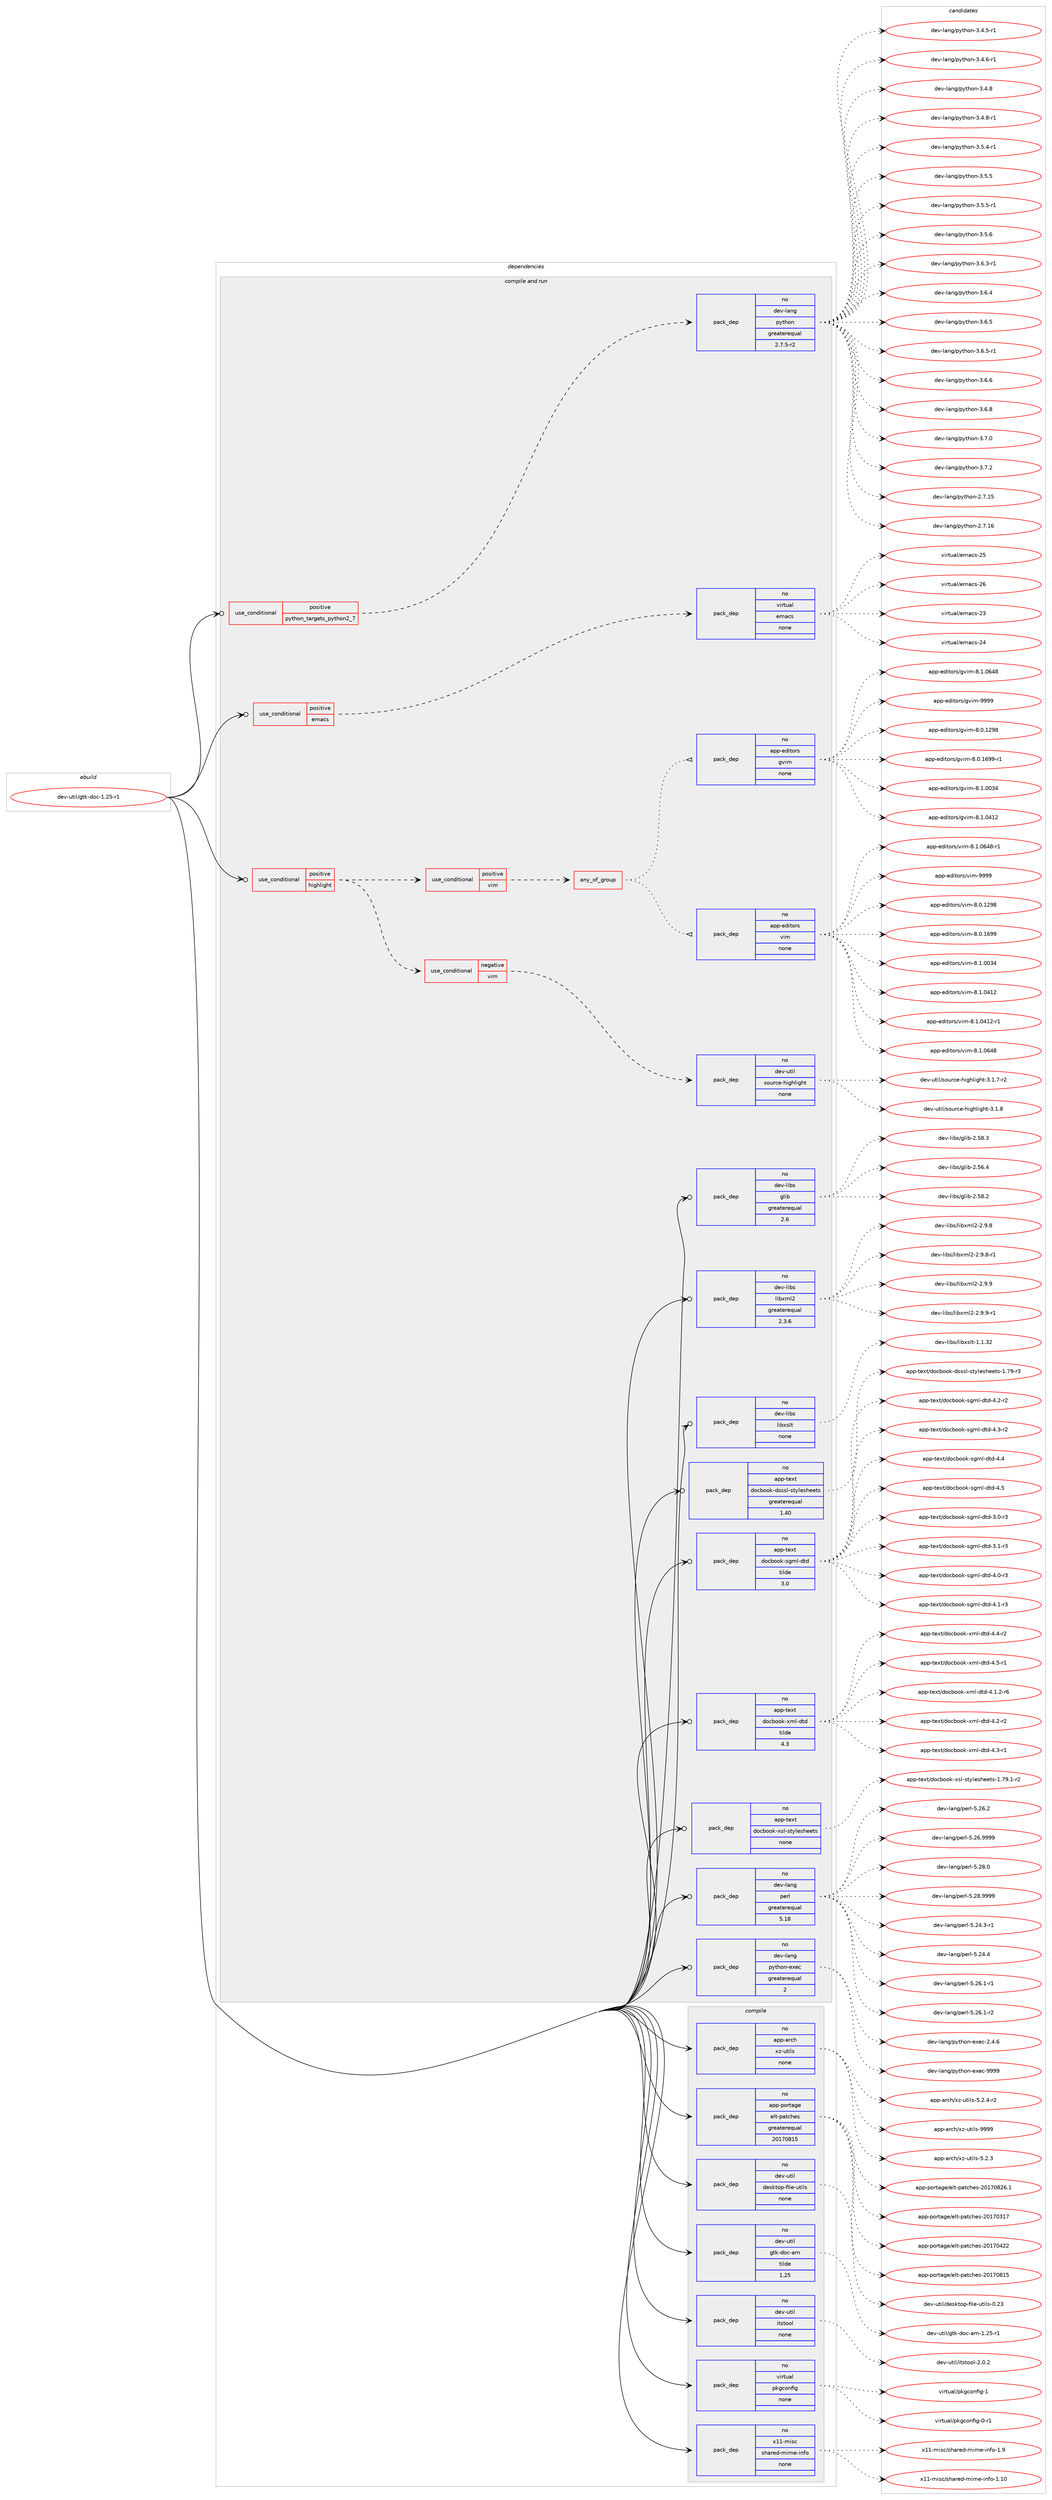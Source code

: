 digraph prolog {

# *************
# Graph options
# *************

newrank=true;
concentrate=true;
compound=true;
graph [rankdir=LR,fontname=Helvetica,fontsize=10,ranksep=1.5];#, ranksep=2.5, nodesep=0.2];
edge  [arrowhead=vee];
node  [fontname=Helvetica,fontsize=10];

# **********
# The ebuild
# **********

subgraph cluster_leftcol {
color=gray;
rank=same;
label=<<i>ebuild</i>>;
id [label="dev-util/gtk-doc-1.25-r1", color=red, width=4, href="../dev-util/gtk-doc-1.25-r1.svg"];
}

# ****************
# The dependencies
# ****************

subgraph cluster_midcol {
color=gray;
label=<<i>dependencies</i>>;
subgraph cluster_compile {
fillcolor="#eeeeee";
style=filled;
label=<<i>compile</i>>;
subgraph pack1097955 {
dependency1546121 [label=<<TABLE BORDER="0" CELLBORDER="1" CELLSPACING="0" CELLPADDING="4" WIDTH="220"><TR><TD ROWSPAN="6" CELLPADDING="30">pack_dep</TD></TR><TR><TD WIDTH="110">no</TD></TR><TR><TD>app-arch</TD></TR><TR><TD>xz-utils</TD></TR><TR><TD>none</TD></TR><TR><TD></TD></TR></TABLE>>, shape=none, color=blue];
}
id:e -> dependency1546121:w [weight=20,style="solid",arrowhead="vee"];
subgraph pack1097956 {
dependency1546122 [label=<<TABLE BORDER="0" CELLBORDER="1" CELLSPACING="0" CELLPADDING="4" WIDTH="220"><TR><TD ROWSPAN="6" CELLPADDING="30">pack_dep</TD></TR><TR><TD WIDTH="110">no</TD></TR><TR><TD>app-portage</TD></TR><TR><TD>elt-patches</TD></TR><TR><TD>greaterequal</TD></TR><TR><TD>20170815</TD></TR></TABLE>>, shape=none, color=blue];
}
id:e -> dependency1546122:w [weight=20,style="solid",arrowhead="vee"];
subgraph pack1097957 {
dependency1546123 [label=<<TABLE BORDER="0" CELLBORDER="1" CELLSPACING="0" CELLPADDING="4" WIDTH="220"><TR><TD ROWSPAN="6" CELLPADDING="30">pack_dep</TD></TR><TR><TD WIDTH="110">no</TD></TR><TR><TD>dev-util</TD></TR><TR><TD>desktop-file-utils</TD></TR><TR><TD>none</TD></TR><TR><TD></TD></TR></TABLE>>, shape=none, color=blue];
}
id:e -> dependency1546123:w [weight=20,style="solid",arrowhead="vee"];
subgraph pack1097958 {
dependency1546124 [label=<<TABLE BORDER="0" CELLBORDER="1" CELLSPACING="0" CELLPADDING="4" WIDTH="220"><TR><TD ROWSPAN="6" CELLPADDING="30">pack_dep</TD></TR><TR><TD WIDTH="110">no</TD></TR><TR><TD>dev-util</TD></TR><TR><TD>gtk-doc-am</TD></TR><TR><TD>tilde</TD></TR><TR><TD>1.25</TD></TR></TABLE>>, shape=none, color=blue];
}
id:e -> dependency1546124:w [weight=20,style="solid",arrowhead="vee"];
subgraph pack1097959 {
dependency1546125 [label=<<TABLE BORDER="0" CELLBORDER="1" CELLSPACING="0" CELLPADDING="4" WIDTH="220"><TR><TD ROWSPAN="6" CELLPADDING="30">pack_dep</TD></TR><TR><TD WIDTH="110">no</TD></TR><TR><TD>dev-util</TD></TR><TR><TD>itstool</TD></TR><TR><TD>none</TD></TR><TR><TD></TD></TR></TABLE>>, shape=none, color=blue];
}
id:e -> dependency1546125:w [weight=20,style="solid",arrowhead="vee"];
subgraph pack1097960 {
dependency1546126 [label=<<TABLE BORDER="0" CELLBORDER="1" CELLSPACING="0" CELLPADDING="4" WIDTH="220"><TR><TD ROWSPAN="6" CELLPADDING="30">pack_dep</TD></TR><TR><TD WIDTH="110">no</TD></TR><TR><TD>virtual</TD></TR><TR><TD>pkgconfig</TD></TR><TR><TD>none</TD></TR><TR><TD></TD></TR></TABLE>>, shape=none, color=blue];
}
id:e -> dependency1546126:w [weight=20,style="solid",arrowhead="vee"];
subgraph pack1097961 {
dependency1546127 [label=<<TABLE BORDER="0" CELLBORDER="1" CELLSPACING="0" CELLPADDING="4" WIDTH="220"><TR><TD ROWSPAN="6" CELLPADDING="30">pack_dep</TD></TR><TR><TD WIDTH="110">no</TD></TR><TR><TD>x11-misc</TD></TR><TR><TD>shared-mime-info</TD></TR><TR><TD>none</TD></TR><TR><TD></TD></TR></TABLE>>, shape=none, color=blue];
}
id:e -> dependency1546127:w [weight=20,style="solid",arrowhead="vee"];
}
subgraph cluster_compileandrun {
fillcolor="#eeeeee";
style=filled;
label=<<i>compile and run</i>>;
subgraph cond424512 {
dependency1546128 [label=<<TABLE BORDER="0" CELLBORDER="1" CELLSPACING="0" CELLPADDING="4"><TR><TD ROWSPAN="3" CELLPADDING="10">use_conditional</TD></TR><TR><TD>positive</TD></TR><TR><TD>emacs</TD></TR></TABLE>>, shape=none, color=red];
subgraph pack1097962 {
dependency1546129 [label=<<TABLE BORDER="0" CELLBORDER="1" CELLSPACING="0" CELLPADDING="4" WIDTH="220"><TR><TD ROWSPAN="6" CELLPADDING="30">pack_dep</TD></TR><TR><TD WIDTH="110">no</TD></TR><TR><TD>virtual</TD></TR><TR><TD>emacs</TD></TR><TR><TD>none</TD></TR><TR><TD></TD></TR></TABLE>>, shape=none, color=blue];
}
dependency1546128:e -> dependency1546129:w [weight=20,style="dashed",arrowhead="vee"];
}
id:e -> dependency1546128:w [weight=20,style="solid",arrowhead="odotvee"];
subgraph cond424513 {
dependency1546130 [label=<<TABLE BORDER="0" CELLBORDER="1" CELLSPACING="0" CELLPADDING="4"><TR><TD ROWSPAN="3" CELLPADDING="10">use_conditional</TD></TR><TR><TD>positive</TD></TR><TR><TD>highlight</TD></TR></TABLE>>, shape=none, color=red];
subgraph cond424514 {
dependency1546131 [label=<<TABLE BORDER="0" CELLBORDER="1" CELLSPACING="0" CELLPADDING="4"><TR><TD ROWSPAN="3" CELLPADDING="10">use_conditional</TD></TR><TR><TD>positive</TD></TR><TR><TD>vim</TD></TR></TABLE>>, shape=none, color=red];
subgraph any23061 {
dependency1546132 [label=<<TABLE BORDER="0" CELLBORDER="1" CELLSPACING="0" CELLPADDING="4"><TR><TD CELLPADDING="10">any_of_group</TD></TR></TABLE>>, shape=none, color=red];subgraph pack1097963 {
dependency1546133 [label=<<TABLE BORDER="0" CELLBORDER="1" CELLSPACING="0" CELLPADDING="4" WIDTH="220"><TR><TD ROWSPAN="6" CELLPADDING="30">pack_dep</TD></TR><TR><TD WIDTH="110">no</TD></TR><TR><TD>app-editors</TD></TR><TR><TD>vim</TD></TR><TR><TD>none</TD></TR><TR><TD></TD></TR></TABLE>>, shape=none, color=blue];
}
dependency1546132:e -> dependency1546133:w [weight=20,style="dotted",arrowhead="oinv"];
subgraph pack1097964 {
dependency1546134 [label=<<TABLE BORDER="0" CELLBORDER="1" CELLSPACING="0" CELLPADDING="4" WIDTH="220"><TR><TD ROWSPAN="6" CELLPADDING="30">pack_dep</TD></TR><TR><TD WIDTH="110">no</TD></TR><TR><TD>app-editors</TD></TR><TR><TD>gvim</TD></TR><TR><TD>none</TD></TR><TR><TD></TD></TR></TABLE>>, shape=none, color=blue];
}
dependency1546132:e -> dependency1546134:w [weight=20,style="dotted",arrowhead="oinv"];
}
dependency1546131:e -> dependency1546132:w [weight=20,style="dashed",arrowhead="vee"];
}
dependency1546130:e -> dependency1546131:w [weight=20,style="dashed",arrowhead="vee"];
subgraph cond424515 {
dependency1546135 [label=<<TABLE BORDER="0" CELLBORDER="1" CELLSPACING="0" CELLPADDING="4"><TR><TD ROWSPAN="3" CELLPADDING="10">use_conditional</TD></TR><TR><TD>negative</TD></TR><TR><TD>vim</TD></TR></TABLE>>, shape=none, color=red];
subgraph pack1097965 {
dependency1546136 [label=<<TABLE BORDER="0" CELLBORDER="1" CELLSPACING="0" CELLPADDING="4" WIDTH="220"><TR><TD ROWSPAN="6" CELLPADDING="30">pack_dep</TD></TR><TR><TD WIDTH="110">no</TD></TR><TR><TD>dev-util</TD></TR><TR><TD>source-highlight</TD></TR><TR><TD>none</TD></TR><TR><TD></TD></TR></TABLE>>, shape=none, color=blue];
}
dependency1546135:e -> dependency1546136:w [weight=20,style="dashed",arrowhead="vee"];
}
dependency1546130:e -> dependency1546135:w [weight=20,style="dashed",arrowhead="vee"];
}
id:e -> dependency1546130:w [weight=20,style="solid",arrowhead="odotvee"];
subgraph cond424516 {
dependency1546137 [label=<<TABLE BORDER="0" CELLBORDER="1" CELLSPACING="0" CELLPADDING="4"><TR><TD ROWSPAN="3" CELLPADDING="10">use_conditional</TD></TR><TR><TD>positive</TD></TR><TR><TD>python_targets_python2_7</TD></TR></TABLE>>, shape=none, color=red];
subgraph pack1097966 {
dependency1546138 [label=<<TABLE BORDER="0" CELLBORDER="1" CELLSPACING="0" CELLPADDING="4" WIDTH="220"><TR><TD ROWSPAN="6" CELLPADDING="30">pack_dep</TD></TR><TR><TD WIDTH="110">no</TD></TR><TR><TD>dev-lang</TD></TR><TR><TD>python</TD></TR><TR><TD>greaterequal</TD></TR><TR><TD>2.7.5-r2</TD></TR></TABLE>>, shape=none, color=blue];
}
dependency1546137:e -> dependency1546138:w [weight=20,style="dashed",arrowhead="vee"];
}
id:e -> dependency1546137:w [weight=20,style="solid",arrowhead="odotvee"];
subgraph pack1097967 {
dependency1546139 [label=<<TABLE BORDER="0" CELLBORDER="1" CELLSPACING="0" CELLPADDING="4" WIDTH="220"><TR><TD ROWSPAN="6" CELLPADDING="30">pack_dep</TD></TR><TR><TD WIDTH="110">no</TD></TR><TR><TD>app-text</TD></TR><TR><TD>docbook-dsssl-stylesheets</TD></TR><TR><TD>greaterequal</TD></TR><TR><TD>1.40</TD></TR></TABLE>>, shape=none, color=blue];
}
id:e -> dependency1546139:w [weight=20,style="solid",arrowhead="odotvee"];
subgraph pack1097968 {
dependency1546140 [label=<<TABLE BORDER="0" CELLBORDER="1" CELLSPACING="0" CELLPADDING="4" WIDTH="220"><TR><TD ROWSPAN="6" CELLPADDING="30">pack_dep</TD></TR><TR><TD WIDTH="110">no</TD></TR><TR><TD>app-text</TD></TR><TR><TD>docbook-sgml-dtd</TD></TR><TR><TD>tilde</TD></TR><TR><TD>3.0</TD></TR></TABLE>>, shape=none, color=blue];
}
id:e -> dependency1546140:w [weight=20,style="solid",arrowhead="odotvee"];
subgraph pack1097969 {
dependency1546141 [label=<<TABLE BORDER="0" CELLBORDER="1" CELLSPACING="0" CELLPADDING="4" WIDTH="220"><TR><TD ROWSPAN="6" CELLPADDING="30">pack_dep</TD></TR><TR><TD WIDTH="110">no</TD></TR><TR><TD>app-text</TD></TR><TR><TD>docbook-xml-dtd</TD></TR><TR><TD>tilde</TD></TR><TR><TD>4.3</TD></TR></TABLE>>, shape=none, color=blue];
}
id:e -> dependency1546141:w [weight=20,style="solid",arrowhead="odotvee"];
subgraph pack1097970 {
dependency1546142 [label=<<TABLE BORDER="0" CELLBORDER="1" CELLSPACING="0" CELLPADDING="4" WIDTH="220"><TR><TD ROWSPAN="6" CELLPADDING="30">pack_dep</TD></TR><TR><TD WIDTH="110">no</TD></TR><TR><TD>app-text</TD></TR><TR><TD>docbook-xsl-stylesheets</TD></TR><TR><TD>none</TD></TR><TR><TD></TD></TR></TABLE>>, shape=none, color=blue];
}
id:e -> dependency1546142:w [weight=20,style="solid",arrowhead="odotvee"];
subgraph pack1097971 {
dependency1546143 [label=<<TABLE BORDER="0" CELLBORDER="1" CELLSPACING="0" CELLPADDING="4" WIDTH="220"><TR><TD ROWSPAN="6" CELLPADDING="30">pack_dep</TD></TR><TR><TD WIDTH="110">no</TD></TR><TR><TD>dev-lang</TD></TR><TR><TD>perl</TD></TR><TR><TD>greaterequal</TD></TR><TR><TD>5.18</TD></TR></TABLE>>, shape=none, color=blue];
}
id:e -> dependency1546143:w [weight=20,style="solid",arrowhead="odotvee"];
subgraph pack1097972 {
dependency1546144 [label=<<TABLE BORDER="0" CELLBORDER="1" CELLSPACING="0" CELLPADDING="4" WIDTH="220"><TR><TD ROWSPAN="6" CELLPADDING="30">pack_dep</TD></TR><TR><TD WIDTH="110">no</TD></TR><TR><TD>dev-lang</TD></TR><TR><TD>python-exec</TD></TR><TR><TD>greaterequal</TD></TR><TR><TD>2</TD></TR></TABLE>>, shape=none, color=blue];
}
id:e -> dependency1546144:w [weight=20,style="solid",arrowhead="odotvee"];
subgraph pack1097973 {
dependency1546145 [label=<<TABLE BORDER="0" CELLBORDER="1" CELLSPACING="0" CELLPADDING="4" WIDTH="220"><TR><TD ROWSPAN="6" CELLPADDING="30">pack_dep</TD></TR><TR><TD WIDTH="110">no</TD></TR><TR><TD>dev-libs</TD></TR><TR><TD>glib</TD></TR><TR><TD>greaterequal</TD></TR><TR><TD>2.6</TD></TR></TABLE>>, shape=none, color=blue];
}
id:e -> dependency1546145:w [weight=20,style="solid",arrowhead="odotvee"];
subgraph pack1097974 {
dependency1546146 [label=<<TABLE BORDER="0" CELLBORDER="1" CELLSPACING="0" CELLPADDING="4" WIDTH="220"><TR><TD ROWSPAN="6" CELLPADDING="30">pack_dep</TD></TR><TR><TD WIDTH="110">no</TD></TR><TR><TD>dev-libs</TD></TR><TR><TD>libxml2</TD></TR><TR><TD>greaterequal</TD></TR><TR><TD>2.3.6</TD></TR></TABLE>>, shape=none, color=blue];
}
id:e -> dependency1546146:w [weight=20,style="solid",arrowhead="odotvee"];
subgraph pack1097975 {
dependency1546147 [label=<<TABLE BORDER="0" CELLBORDER="1" CELLSPACING="0" CELLPADDING="4" WIDTH="220"><TR><TD ROWSPAN="6" CELLPADDING="30">pack_dep</TD></TR><TR><TD WIDTH="110">no</TD></TR><TR><TD>dev-libs</TD></TR><TR><TD>libxslt</TD></TR><TR><TD>none</TD></TR><TR><TD></TD></TR></TABLE>>, shape=none, color=blue];
}
id:e -> dependency1546147:w [weight=20,style="solid",arrowhead="odotvee"];
}
subgraph cluster_run {
fillcolor="#eeeeee";
style=filled;
label=<<i>run</i>>;
}
}

# **************
# The candidates
# **************

subgraph cluster_choices {
rank=same;
color=gray;
label=<<i>candidates</i>>;

subgraph choice1097955 {
color=black;
nodesep=1;
choice971121124597114991044712012245117116105108115455346504651 [label="app-arch/xz-utils-5.2.3", color=red, width=4,href="../app-arch/xz-utils-5.2.3.svg"];
choice9711211245971149910447120122451171161051081154553465046524511450 [label="app-arch/xz-utils-5.2.4-r2", color=red, width=4,href="../app-arch/xz-utils-5.2.4-r2.svg"];
choice9711211245971149910447120122451171161051081154557575757 [label="app-arch/xz-utils-9999", color=red, width=4,href="../app-arch/xz-utils-9999.svg"];
dependency1546121:e -> choice971121124597114991044712012245117116105108115455346504651:w [style=dotted,weight="100"];
dependency1546121:e -> choice9711211245971149910447120122451171161051081154553465046524511450:w [style=dotted,weight="100"];
dependency1546121:e -> choice9711211245971149910447120122451171161051081154557575757:w [style=dotted,weight="100"];
}
subgraph choice1097956 {
color=black;
nodesep=1;
choice97112112451121111141169710310147101108116451129711699104101115455048495548514955 [label="app-portage/elt-patches-20170317", color=red, width=4,href="../app-portage/elt-patches-20170317.svg"];
choice97112112451121111141169710310147101108116451129711699104101115455048495548525050 [label="app-portage/elt-patches-20170422", color=red, width=4,href="../app-portage/elt-patches-20170422.svg"];
choice97112112451121111141169710310147101108116451129711699104101115455048495548564953 [label="app-portage/elt-patches-20170815", color=red, width=4,href="../app-portage/elt-patches-20170815.svg"];
choice971121124511211111411697103101471011081164511297116991041011154550484955485650544649 [label="app-portage/elt-patches-20170826.1", color=red, width=4,href="../app-portage/elt-patches-20170826.1.svg"];
dependency1546122:e -> choice97112112451121111141169710310147101108116451129711699104101115455048495548514955:w [style=dotted,weight="100"];
dependency1546122:e -> choice97112112451121111141169710310147101108116451129711699104101115455048495548525050:w [style=dotted,weight="100"];
dependency1546122:e -> choice97112112451121111141169710310147101108116451129711699104101115455048495548564953:w [style=dotted,weight="100"];
dependency1546122:e -> choice971121124511211111411697103101471011081164511297116991041011154550484955485650544649:w [style=dotted,weight="100"];
}
subgraph choice1097957 {
color=black;
nodesep=1;
choice100101118451171161051084710010111510711611111245102105108101451171161051081154548465051 [label="dev-util/desktop-file-utils-0.23", color=red, width=4,href="../dev-util/desktop-file-utils-0.23.svg"];
dependency1546123:e -> choice100101118451171161051084710010111510711611111245102105108101451171161051081154548465051:w [style=dotted,weight="100"];
}
subgraph choice1097958 {
color=black;
nodesep=1;
choice10010111845117116105108471031161074510011199459710945494650534511449 [label="dev-util/gtk-doc-am-1.25-r1", color=red, width=4,href="../dev-util/gtk-doc-am-1.25-r1.svg"];
dependency1546124:e -> choice10010111845117116105108471031161074510011199459710945494650534511449:w [style=dotted,weight="100"];
}
subgraph choice1097959 {
color=black;
nodesep=1;
choice1001011184511711610510847105116115116111111108455046484650 [label="dev-util/itstool-2.0.2", color=red, width=4,href="../dev-util/itstool-2.0.2.svg"];
dependency1546125:e -> choice1001011184511711610510847105116115116111111108455046484650:w [style=dotted,weight="100"];
}
subgraph choice1097960 {
color=black;
nodesep=1;
choice11810511411611797108471121071039911111010210510345484511449 [label="virtual/pkgconfig-0-r1", color=red, width=4,href="../virtual/pkgconfig-0-r1.svg"];
choice1181051141161179710847112107103991111101021051034549 [label="virtual/pkgconfig-1", color=red, width=4,href="../virtual/pkgconfig-1.svg"];
dependency1546126:e -> choice11810511411611797108471121071039911111010210510345484511449:w [style=dotted,weight="100"];
dependency1546126:e -> choice1181051141161179710847112107103991111101021051034549:w [style=dotted,weight="100"];
}
subgraph choice1097961 {
color=black;
nodesep=1;
choice12049494510910511599471151049711410110045109105109101451051101021114549464948 [label="x11-misc/shared-mime-info-1.10", color=red, width=4,href="../x11-misc/shared-mime-info-1.10.svg"];
choice120494945109105115994711510497114101100451091051091014510511010211145494657 [label="x11-misc/shared-mime-info-1.9", color=red, width=4,href="../x11-misc/shared-mime-info-1.9.svg"];
dependency1546127:e -> choice12049494510910511599471151049711410110045109105109101451051101021114549464948:w [style=dotted,weight="100"];
dependency1546127:e -> choice120494945109105115994711510497114101100451091051091014510511010211145494657:w [style=dotted,weight="100"];
}
subgraph choice1097962 {
color=black;
nodesep=1;
choice11810511411611797108471011099799115455051 [label="virtual/emacs-23", color=red, width=4,href="../virtual/emacs-23.svg"];
choice11810511411611797108471011099799115455052 [label="virtual/emacs-24", color=red, width=4,href="../virtual/emacs-24.svg"];
choice11810511411611797108471011099799115455053 [label="virtual/emacs-25", color=red, width=4,href="../virtual/emacs-25.svg"];
choice11810511411611797108471011099799115455054 [label="virtual/emacs-26", color=red, width=4,href="../virtual/emacs-26.svg"];
dependency1546129:e -> choice11810511411611797108471011099799115455051:w [style=dotted,weight="100"];
dependency1546129:e -> choice11810511411611797108471011099799115455052:w [style=dotted,weight="100"];
dependency1546129:e -> choice11810511411611797108471011099799115455053:w [style=dotted,weight="100"];
dependency1546129:e -> choice11810511411611797108471011099799115455054:w [style=dotted,weight="100"];
}
subgraph choice1097963 {
color=black;
nodesep=1;
choice971121124510110010511611111411547118105109455646484649505756 [label="app-editors/vim-8.0.1298", color=red, width=4,href="../app-editors/vim-8.0.1298.svg"];
choice971121124510110010511611111411547118105109455646484649545757 [label="app-editors/vim-8.0.1699", color=red, width=4,href="../app-editors/vim-8.0.1699.svg"];
choice971121124510110010511611111411547118105109455646494648485152 [label="app-editors/vim-8.1.0034", color=red, width=4,href="../app-editors/vim-8.1.0034.svg"];
choice971121124510110010511611111411547118105109455646494648524950 [label="app-editors/vim-8.1.0412", color=red, width=4,href="../app-editors/vim-8.1.0412.svg"];
choice9711211245101100105116111114115471181051094556464946485249504511449 [label="app-editors/vim-8.1.0412-r1", color=red, width=4,href="../app-editors/vim-8.1.0412-r1.svg"];
choice971121124510110010511611111411547118105109455646494648545256 [label="app-editors/vim-8.1.0648", color=red, width=4,href="../app-editors/vim-8.1.0648.svg"];
choice9711211245101100105116111114115471181051094556464946485452564511449 [label="app-editors/vim-8.1.0648-r1", color=red, width=4,href="../app-editors/vim-8.1.0648-r1.svg"];
choice9711211245101100105116111114115471181051094557575757 [label="app-editors/vim-9999", color=red, width=4,href="../app-editors/vim-9999.svg"];
dependency1546133:e -> choice971121124510110010511611111411547118105109455646484649505756:w [style=dotted,weight="100"];
dependency1546133:e -> choice971121124510110010511611111411547118105109455646484649545757:w [style=dotted,weight="100"];
dependency1546133:e -> choice971121124510110010511611111411547118105109455646494648485152:w [style=dotted,weight="100"];
dependency1546133:e -> choice971121124510110010511611111411547118105109455646494648524950:w [style=dotted,weight="100"];
dependency1546133:e -> choice9711211245101100105116111114115471181051094556464946485249504511449:w [style=dotted,weight="100"];
dependency1546133:e -> choice971121124510110010511611111411547118105109455646494648545256:w [style=dotted,weight="100"];
dependency1546133:e -> choice9711211245101100105116111114115471181051094556464946485452564511449:w [style=dotted,weight="100"];
dependency1546133:e -> choice9711211245101100105116111114115471181051094557575757:w [style=dotted,weight="100"];
}
subgraph choice1097964 {
color=black;
nodesep=1;
choice971121124510110010511611111411547103118105109455646484649505756 [label="app-editors/gvim-8.0.1298", color=red, width=4,href="../app-editors/gvim-8.0.1298.svg"];
choice9711211245101100105116111114115471031181051094556464846495457574511449 [label="app-editors/gvim-8.0.1699-r1", color=red, width=4,href="../app-editors/gvim-8.0.1699-r1.svg"];
choice971121124510110010511611111411547103118105109455646494648485152 [label="app-editors/gvim-8.1.0034", color=red, width=4,href="../app-editors/gvim-8.1.0034.svg"];
choice971121124510110010511611111411547103118105109455646494648524950 [label="app-editors/gvim-8.1.0412", color=red, width=4,href="../app-editors/gvim-8.1.0412.svg"];
choice971121124510110010511611111411547103118105109455646494648545256 [label="app-editors/gvim-8.1.0648", color=red, width=4,href="../app-editors/gvim-8.1.0648.svg"];
choice9711211245101100105116111114115471031181051094557575757 [label="app-editors/gvim-9999", color=red, width=4,href="../app-editors/gvim-9999.svg"];
dependency1546134:e -> choice971121124510110010511611111411547103118105109455646484649505756:w [style=dotted,weight="100"];
dependency1546134:e -> choice9711211245101100105116111114115471031181051094556464846495457574511449:w [style=dotted,weight="100"];
dependency1546134:e -> choice971121124510110010511611111411547103118105109455646494648485152:w [style=dotted,weight="100"];
dependency1546134:e -> choice971121124510110010511611111411547103118105109455646494648524950:w [style=dotted,weight="100"];
dependency1546134:e -> choice971121124510110010511611111411547103118105109455646494648545256:w [style=dotted,weight="100"];
dependency1546134:e -> choice9711211245101100105116111114115471031181051094557575757:w [style=dotted,weight="100"];
}
subgraph choice1097965 {
color=black;
nodesep=1;
choice100101118451171161051084711511111711499101451041051031041081051031041164551464946554511450 [label="dev-util/source-highlight-3.1.7-r2", color=red, width=4,href="../dev-util/source-highlight-3.1.7-r2.svg"];
choice10010111845117116105108471151111171149910145104105103104108105103104116455146494656 [label="dev-util/source-highlight-3.1.8", color=red, width=4,href="../dev-util/source-highlight-3.1.8.svg"];
dependency1546136:e -> choice100101118451171161051084711511111711499101451041051031041081051031041164551464946554511450:w [style=dotted,weight="100"];
dependency1546136:e -> choice10010111845117116105108471151111171149910145104105103104108105103104116455146494656:w [style=dotted,weight="100"];
}
subgraph choice1097966 {
color=black;
nodesep=1;
choice10010111845108971101034711212111610411111045504655464953 [label="dev-lang/python-2.7.15", color=red, width=4,href="../dev-lang/python-2.7.15.svg"];
choice10010111845108971101034711212111610411111045504655464954 [label="dev-lang/python-2.7.16", color=red, width=4,href="../dev-lang/python-2.7.16.svg"];
choice1001011184510897110103471121211161041111104551465246534511449 [label="dev-lang/python-3.4.5-r1", color=red, width=4,href="../dev-lang/python-3.4.5-r1.svg"];
choice1001011184510897110103471121211161041111104551465246544511449 [label="dev-lang/python-3.4.6-r1", color=red, width=4,href="../dev-lang/python-3.4.6-r1.svg"];
choice100101118451089711010347112121116104111110455146524656 [label="dev-lang/python-3.4.8", color=red, width=4,href="../dev-lang/python-3.4.8.svg"];
choice1001011184510897110103471121211161041111104551465246564511449 [label="dev-lang/python-3.4.8-r1", color=red, width=4,href="../dev-lang/python-3.4.8-r1.svg"];
choice1001011184510897110103471121211161041111104551465346524511449 [label="dev-lang/python-3.5.4-r1", color=red, width=4,href="../dev-lang/python-3.5.4-r1.svg"];
choice100101118451089711010347112121116104111110455146534653 [label="dev-lang/python-3.5.5", color=red, width=4,href="../dev-lang/python-3.5.5.svg"];
choice1001011184510897110103471121211161041111104551465346534511449 [label="dev-lang/python-3.5.5-r1", color=red, width=4,href="../dev-lang/python-3.5.5-r1.svg"];
choice100101118451089711010347112121116104111110455146534654 [label="dev-lang/python-3.5.6", color=red, width=4,href="../dev-lang/python-3.5.6.svg"];
choice1001011184510897110103471121211161041111104551465446514511449 [label="dev-lang/python-3.6.3-r1", color=red, width=4,href="../dev-lang/python-3.6.3-r1.svg"];
choice100101118451089711010347112121116104111110455146544652 [label="dev-lang/python-3.6.4", color=red, width=4,href="../dev-lang/python-3.6.4.svg"];
choice100101118451089711010347112121116104111110455146544653 [label="dev-lang/python-3.6.5", color=red, width=4,href="../dev-lang/python-3.6.5.svg"];
choice1001011184510897110103471121211161041111104551465446534511449 [label="dev-lang/python-3.6.5-r1", color=red, width=4,href="../dev-lang/python-3.6.5-r1.svg"];
choice100101118451089711010347112121116104111110455146544654 [label="dev-lang/python-3.6.6", color=red, width=4,href="../dev-lang/python-3.6.6.svg"];
choice100101118451089711010347112121116104111110455146544656 [label="dev-lang/python-3.6.8", color=red, width=4,href="../dev-lang/python-3.6.8.svg"];
choice100101118451089711010347112121116104111110455146554648 [label="dev-lang/python-3.7.0", color=red, width=4,href="../dev-lang/python-3.7.0.svg"];
choice100101118451089711010347112121116104111110455146554650 [label="dev-lang/python-3.7.2", color=red, width=4,href="../dev-lang/python-3.7.2.svg"];
dependency1546138:e -> choice10010111845108971101034711212111610411111045504655464953:w [style=dotted,weight="100"];
dependency1546138:e -> choice10010111845108971101034711212111610411111045504655464954:w [style=dotted,weight="100"];
dependency1546138:e -> choice1001011184510897110103471121211161041111104551465246534511449:w [style=dotted,weight="100"];
dependency1546138:e -> choice1001011184510897110103471121211161041111104551465246544511449:w [style=dotted,weight="100"];
dependency1546138:e -> choice100101118451089711010347112121116104111110455146524656:w [style=dotted,weight="100"];
dependency1546138:e -> choice1001011184510897110103471121211161041111104551465246564511449:w [style=dotted,weight="100"];
dependency1546138:e -> choice1001011184510897110103471121211161041111104551465346524511449:w [style=dotted,weight="100"];
dependency1546138:e -> choice100101118451089711010347112121116104111110455146534653:w [style=dotted,weight="100"];
dependency1546138:e -> choice1001011184510897110103471121211161041111104551465346534511449:w [style=dotted,weight="100"];
dependency1546138:e -> choice100101118451089711010347112121116104111110455146534654:w [style=dotted,weight="100"];
dependency1546138:e -> choice1001011184510897110103471121211161041111104551465446514511449:w [style=dotted,weight="100"];
dependency1546138:e -> choice100101118451089711010347112121116104111110455146544652:w [style=dotted,weight="100"];
dependency1546138:e -> choice100101118451089711010347112121116104111110455146544653:w [style=dotted,weight="100"];
dependency1546138:e -> choice1001011184510897110103471121211161041111104551465446534511449:w [style=dotted,weight="100"];
dependency1546138:e -> choice100101118451089711010347112121116104111110455146544654:w [style=dotted,weight="100"];
dependency1546138:e -> choice100101118451089711010347112121116104111110455146544656:w [style=dotted,weight="100"];
dependency1546138:e -> choice100101118451089711010347112121116104111110455146554648:w [style=dotted,weight="100"];
dependency1546138:e -> choice100101118451089711010347112121116104111110455146554650:w [style=dotted,weight="100"];
}
subgraph choice1097967 {
color=black;
nodesep=1;
choice9711211245116101120116471001119998111111107451001151151151084511511612110810111510410110111611545494655574511451 [label="app-text/docbook-dsssl-stylesheets-1.79-r3", color=red, width=4,href="../app-text/docbook-dsssl-stylesheets-1.79-r3.svg"];
dependency1546139:e -> choice9711211245116101120116471001119998111111107451001151151151084511511612110810111510410110111611545494655574511451:w [style=dotted,weight="100"];
}
subgraph choice1097968 {
color=black;
nodesep=1;
choice97112112451161011201164710011199981111111074511510310910845100116100455146484511451 [label="app-text/docbook-sgml-dtd-3.0-r3", color=red, width=4,href="../app-text/docbook-sgml-dtd-3.0-r3.svg"];
choice97112112451161011201164710011199981111111074511510310910845100116100455146494511451 [label="app-text/docbook-sgml-dtd-3.1-r3", color=red, width=4,href="../app-text/docbook-sgml-dtd-3.1-r3.svg"];
choice97112112451161011201164710011199981111111074511510310910845100116100455246484511451 [label="app-text/docbook-sgml-dtd-4.0-r3", color=red, width=4,href="../app-text/docbook-sgml-dtd-4.0-r3.svg"];
choice97112112451161011201164710011199981111111074511510310910845100116100455246494511451 [label="app-text/docbook-sgml-dtd-4.1-r3", color=red, width=4,href="../app-text/docbook-sgml-dtd-4.1-r3.svg"];
choice97112112451161011201164710011199981111111074511510310910845100116100455246504511450 [label="app-text/docbook-sgml-dtd-4.2-r2", color=red, width=4,href="../app-text/docbook-sgml-dtd-4.2-r2.svg"];
choice97112112451161011201164710011199981111111074511510310910845100116100455246514511450 [label="app-text/docbook-sgml-dtd-4.3-r2", color=red, width=4,href="../app-text/docbook-sgml-dtd-4.3-r2.svg"];
choice9711211245116101120116471001119998111111107451151031091084510011610045524652 [label="app-text/docbook-sgml-dtd-4.4", color=red, width=4,href="../app-text/docbook-sgml-dtd-4.4.svg"];
choice9711211245116101120116471001119998111111107451151031091084510011610045524653 [label="app-text/docbook-sgml-dtd-4.5", color=red, width=4,href="../app-text/docbook-sgml-dtd-4.5.svg"];
dependency1546140:e -> choice97112112451161011201164710011199981111111074511510310910845100116100455146484511451:w [style=dotted,weight="100"];
dependency1546140:e -> choice97112112451161011201164710011199981111111074511510310910845100116100455146494511451:w [style=dotted,weight="100"];
dependency1546140:e -> choice97112112451161011201164710011199981111111074511510310910845100116100455246484511451:w [style=dotted,weight="100"];
dependency1546140:e -> choice97112112451161011201164710011199981111111074511510310910845100116100455246494511451:w [style=dotted,weight="100"];
dependency1546140:e -> choice97112112451161011201164710011199981111111074511510310910845100116100455246504511450:w [style=dotted,weight="100"];
dependency1546140:e -> choice97112112451161011201164710011199981111111074511510310910845100116100455246514511450:w [style=dotted,weight="100"];
dependency1546140:e -> choice9711211245116101120116471001119998111111107451151031091084510011610045524652:w [style=dotted,weight="100"];
dependency1546140:e -> choice9711211245116101120116471001119998111111107451151031091084510011610045524653:w [style=dotted,weight="100"];
}
subgraph choice1097969 {
color=black;
nodesep=1;
choice971121124511610112011647100111999811111110745120109108451001161004552464946504511454 [label="app-text/docbook-xml-dtd-4.1.2-r6", color=red, width=4,href="../app-text/docbook-xml-dtd-4.1.2-r6.svg"];
choice97112112451161011201164710011199981111111074512010910845100116100455246504511450 [label="app-text/docbook-xml-dtd-4.2-r2", color=red, width=4,href="../app-text/docbook-xml-dtd-4.2-r2.svg"];
choice97112112451161011201164710011199981111111074512010910845100116100455246514511449 [label="app-text/docbook-xml-dtd-4.3-r1", color=red, width=4,href="../app-text/docbook-xml-dtd-4.3-r1.svg"];
choice97112112451161011201164710011199981111111074512010910845100116100455246524511450 [label="app-text/docbook-xml-dtd-4.4-r2", color=red, width=4,href="../app-text/docbook-xml-dtd-4.4-r2.svg"];
choice97112112451161011201164710011199981111111074512010910845100116100455246534511449 [label="app-text/docbook-xml-dtd-4.5-r1", color=red, width=4,href="../app-text/docbook-xml-dtd-4.5-r1.svg"];
dependency1546141:e -> choice971121124511610112011647100111999811111110745120109108451001161004552464946504511454:w [style=dotted,weight="100"];
dependency1546141:e -> choice97112112451161011201164710011199981111111074512010910845100116100455246504511450:w [style=dotted,weight="100"];
dependency1546141:e -> choice97112112451161011201164710011199981111111074512010910845100116100455246514511449:w [style=dotted,weight="100"];
dependency1546141:e -> choice97112112451161011201164710011199981111111074512010910845100116100455246524511450:w [style=dotted,weight="100"];
dependency1546141:e -> choice97112112451161011201164710011199981111111074512010910845100116100455246534511449:w [style=dotted,weight="100"];
}
subgraph choice1097970 {
color=black;
nodesep=1;
choice97112112451161011201164710011199981111111074512011510845115116121108101115104101101116115454946555746494511450 [label="app-text/docbook-xsl-stylesheets-1.79.1-r2", color=red, width=4,href="../app-text/docbook-xsl-stylesheets-1.79.1-r2.svg"];
dependency1546142:e -> choice97112112451161011201164710011199981111111074512011510845115116121108101115104101101116115454946555746494511450:w [style=dotted,weight="100"];
}
subgraph choice1097971 {
color=black;
nodesep=1;
choice100101118451089711010347112101114108455346505246514511449 [label="dev-lang/perl-5.24.3-r1", color=red, width=4,href="../dev-lang/perl-5.24.3-r1.svg"];
choice10010111845108971101034711210111410845534650524652 [label="dev-lang/perl-5.24.4", color=red, width=4,href="../dev-lang/perl-5.24.4.svg"];
choice100101118451089711010347112101114108455346505446494511449 [label="dev-lang/perl-5.26.1-r1", color=red, width=4,href="../dev-lang/perl-5.26.1-r1.svg"];
choice100101118451089711010347112101114108455346505446494511450 [label="dev-lang/perl-5.26.1-r2", color=red, width=4,href="../dev-lang/perl-5.26.1-r2.svg"];
choice10010111845108971101034711210111410845534650544650 [label="dev-lang/perl-5.26.2", color=red, width=4,href="../dev-lang/perl-5.26.2.svg"];
choice10010111845108971101034711210111410845534650544657575757 [label="dev-lang/perl-5.26.9999", color=red, width=4,href="../dev-lang/perl-5.26.9999.svg"];
choice10010111845108971101034711210111410845534650564648 [label="dev-lang/perl-5.28.0", color=red, width=4,href="../dev-lang/perl-5.28.0.svg"];
choice10010111845108971101034711210111410845534650564657575757 [label="dev-lang/perl-5.28.9999", color=red, width=4,href="../dev-lang/perl-5.28.9999.svg"];
dependency1546143:e -> choice100101118451089711010347112101114108455346505246514511449:w [style=dotted,weight="100"];
dependency1546143:e -> choice10010111845108971101034711210111410845534650524652:w [style=dotted,weight="100"];
dependency1546143:e -> choice100101118451089711010347112101114108455346505446494511449:w [style=dotted,weight="100"];
dependency1546143:e -> choice100101118451089711010347112101114108455346505446494511450:w [style=dotted,weight="100"];
dependency1546143:e -> choice10010111845108971101034711210111410845534650544650:w [style=dotted,weight="100"];
dependency1546143:e -> choice10010111845108971101034711210111410845534650544657575757:w [style=dotted,weight="100"];
dependency1546143:e -> choice10010111845108971101034711210111410845534650564648:w [style=dotted,weight="100"];
dependency1546143:e -> choice10010111845108971101034711210111410845534650564657575757:w [style=dotted,weight="100"];
}
subgraph choice1097972 {
color=black;
nodesep=1;
choice1001011184510897110103471121211161041111104510112010199455046524654 [label="dev-lang/python-exec-2.4.6", color=red, width=4,href="../dev-lang/python-exec-2.4.6.svg"];
choice10010111845108971101034711212111610411111045101120101994557575757 [label="dev-lang/python-exec-9999", color=red, width=4,href="../dev-lang/python-exec-9999.svg"];
dependency1546144:e -> choice1001011184510897110103471121211161041111104510112010199455046524654:w [style=dotted,weight="100"];
dependency1546144:e -> choice10010111845108971101034711212111610411111045101120101994557575757:w [style=dotted,weight="100"];
}
subgraph choice1097973 {
color=black;
nodesep=1;
choice1001011184510810598115471031081059845504653544652 [label="dev-libs/glib-2.56.4", color=red, width=4,href="../dev-libs/glib-2.56.4.svg"];
choice1001011184510810598115471031081059845504653564650 [label="dev-libs/glib-2.58.2", color=red, width=4,href="../dev-libs/glib-2.58.2.svg"];
choice1001011184510810598115471031081059845504653564651 [label="dev-libs/glib-2.58.3", color=red, width=4,href="../dev-libs/glib-2.58.3.svg"];
dependency1546145:e -> choice1001011184510810598115471031081059845504653544652:w [style=dotted,weight="100"];
dependency1546145:e -> choice1001011184510810598115471031081059845504653564650:w [style=dotted,weight="100"];
dependency1546145:e -> choice1001011184510810598115471031081059845504653564651:w [style=dotted,weight="100"];
}
subgraph choice1097974 {
color=black;
nodesep=1;
choice1001011184510810598115471081059812010910850455046574656 [label="dev-libs/libxml2-2.9.8", color=red, width=4,href="../dev-libs/libxml2-2.9.8.svg"];
choice10010111845108105981154710810598120109108504550465746564511449 [label="dev-libs/libxml2-2.9.8-r1", color=red, width=4,href="../dev-libs/libxml2-2.9.8-r1.svg"];
choice1001011184510810598115471081059812010910850455046574657 [label="dev-libs/libxml2-2.9.9", color=red, width=4,href="../dev-libs/libxml2-2.9.9.svg"];
choice10010111845108105981154710810598120109108504550465746574511449 [label="dev-libs/libxml2-2.9.9-r1", color=red, width=4,href="../dev-libs/libxml2-2.9.9-r1.svg"];
dependency1546146:e -> choice1001011184510810598115471081059812010910850455046574656:w [style=dotted,weight="100"];
dependency1546146:e -> choice10010111845108105981154710810598120109108504550465746564511449:w [style=dotted,weight="100"];
dependency1546146:e -> choice1001011184510810598115471081059812010910850455046574657:w [style=dotted,weight="100"];
dependency1546146:e -> choice10010111845108105981154710810598120109108504550465746574511449:w [style=dotted,weight="100"];
}
subgraph choice1097975 {
color=black;
nodesep=1;
choice1001011184510810598115471081059812011510811645494649465150 [label="dev-libs/libxslt-1.1.32", color=red, width=4,href="../dev-libs/libxslt-1.1.32.svg"];
dependency1546147:e -> choice1001011184510810598115471081059812011510811645494649465150:w [style=dotted,weight="100"];
}
}

}
